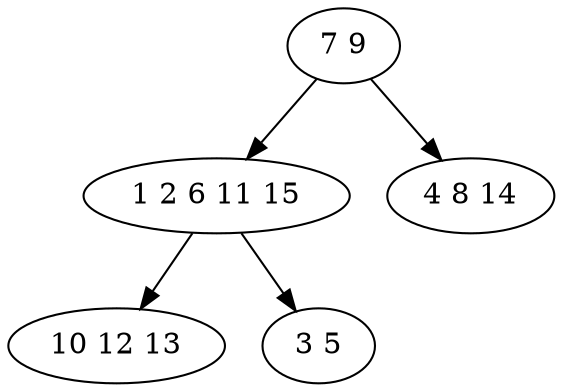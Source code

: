digraph true_tree {
	"0" -> "1"
	"1" -> "2"
	"0" -> "3"
	"1" -> "4"
	"0" [label="7 9"];
	"1" [label="1 2 6 11 15"];
	"2" [label="10 12 13"];
	"3" [label="4 8 14"];
	"4" [label="3 5"];
}
